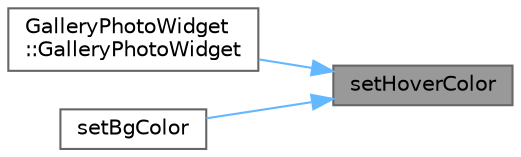 digraph "setHoverColor"
{
 // LATEX_PDF_SIZE
  bgcolor="transparent";
  edge [fontname=Helvetica,fontsize=10,labelfontname=Helvetica,labelfontsize=10];
  node [fontname=Helvetica,fontsize=10,shape=box,height=0.2,width=0.4];
  rankdir="RL";
  Node1 [id="Node000001",label="setHoverColor",height=0.2,width=0.4,color="gray40", fillcolor="grey60", style="filled", fontcolor="black",tooltip="设置悬浮背景颜色"];
  Node1 -> Node2 [id="edge1_Node000001_Node000002",dir="back",color="steelblue1",style="solid",tooltip=" "];
  Node2 [id="Node000002",label="GalleryPhotoWidget\l::GalleryPhotoWidget",height=0.2,width=0.4,color="grey40", fillcolor="white", style="filled",URL="$class_gallery_photo_widget.html#abc019c01d5b82e834ecafe18b9c531ee",tooltip="构造函数，初始化照片卡片控件"];
  Node1 -> Node3 [id="edge2_Node000001_Node000003",dir="back",color="steelblue1",style="solid",tooltip=" "];
  Node3 [id="Node000003",label="setBgColor",height=0.2,width=0.4,color="grey40", fillcolor="white", style="filled",URL="$class_interactive_button_base.html#a3bc369d6e8d43bef4484582f218e1e16",tooltip="设置悬浮和按下背景颜色"];
}
